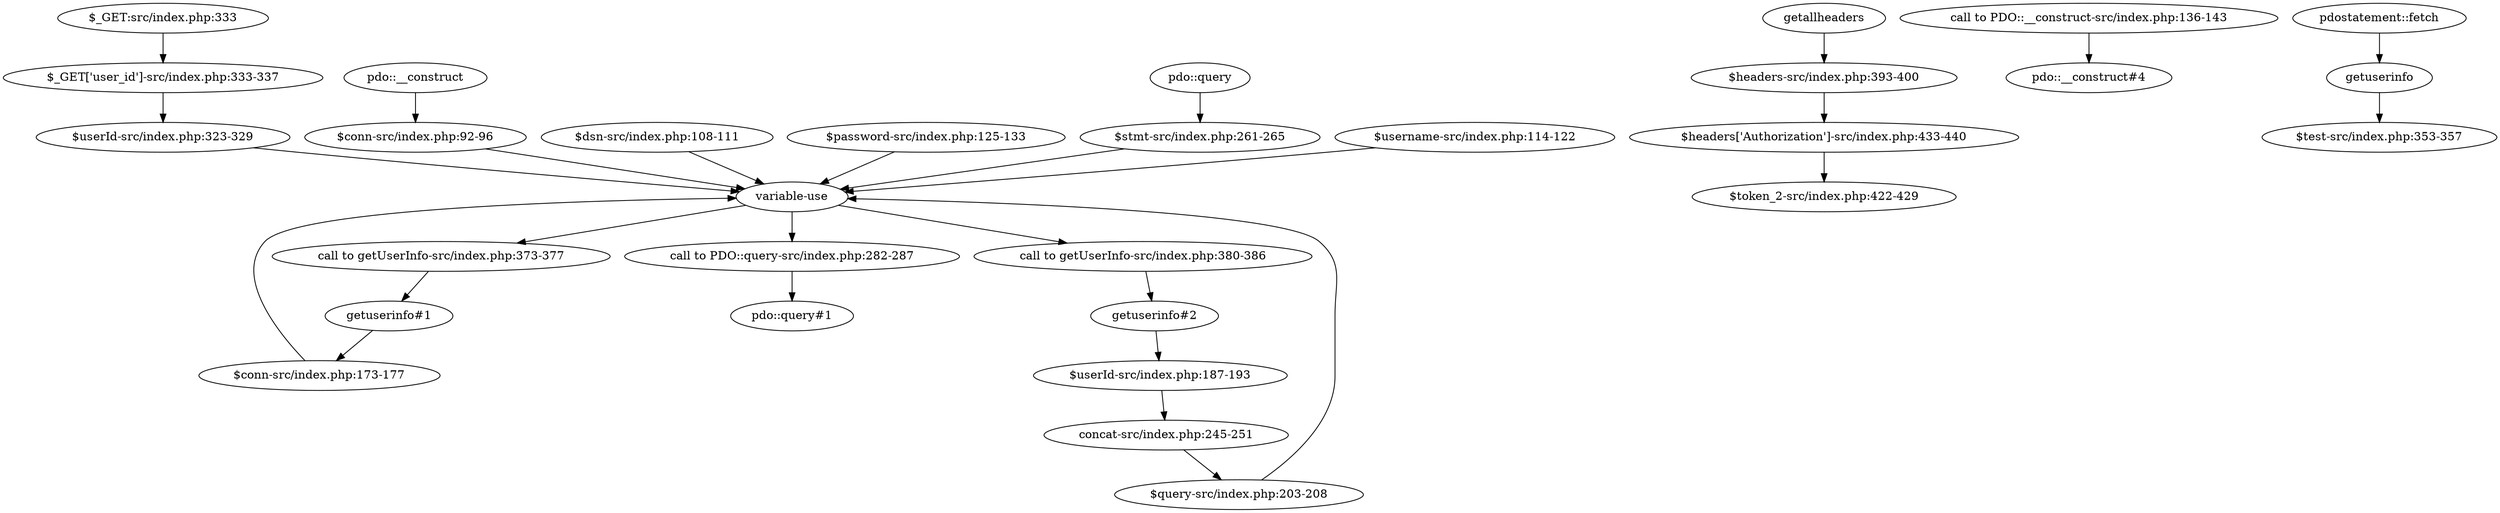 digraph Taints {
	"$_GET:src/index.php:333" -> "$_GET['user_id']-src/index.php:333-337"
	"$_GET['user_id']-src/index.php:333-337" -> "$userId-src/index.php:323-329"
	"$conn-src/index.php:173-177" -> "variable-use"
	"$conn-src/index.php:92-96" -> "variable-use" -> "call to getUserInfo-src/index.php:373-377"
	"$dsn-src/index.php:108-111" -> "variable-use"
	"$headers-src/index.php:393-400" -> "$headers['Authorization']-src/index.php:433-440"
	"$headers['Authorization']-src/index.php:433-440" -> "$token_2-src/index.php:422-429"
	"$password-src/index.php:125-133" -> "variable-use"
	"$query-src/index.php:203-208" -> "variable-use" -> "call to PDO::query-src/index.php:282-287"
	"$stmt-src/index.php:261-265" -> "variable-use"
	"$userId-src/index.php:187-193" -> "concat-src/index.php:245-251"
	"$userId-src/index.php:323-329" -> "variable-use" -> "call to getUserInfo-src/index.php:380-386"
	"$username-src/index.php:114-122" -> "variable-use"
	"call to PDO::__construct-src/index.php:136-143" -> "pdo::__construct#4"
	"call to PDO::query-src/index.php:282-287" -> "pdo::query#1"
	"call to getUserInfo-src/index.php:373-377" -> "getuserinfo#1"
	"call to getUserInfo-src/index.php:380-386" -> "getuserinfo#2"
	"concat-src/index.php:245-251" -> "$query-src/index.php:203-208"
	"getallheaders" -> "$headers-src/index.php:393-400"
	"getuserinfo" -> "$test-src/index.php:353-357"
	"getuserinfo#1" -> "$conn-src/index.php:173-177"
	"getuserinfo#2" -> "$userId-src/index.php:187-193"
	"pdo::__construct" -> "$conn-src/index.php:92-96"
	"pdo::query" -> "$stmt-src/index.php:261-265"
	"pdostatement::fetch" -> "getuserinfo"
}
